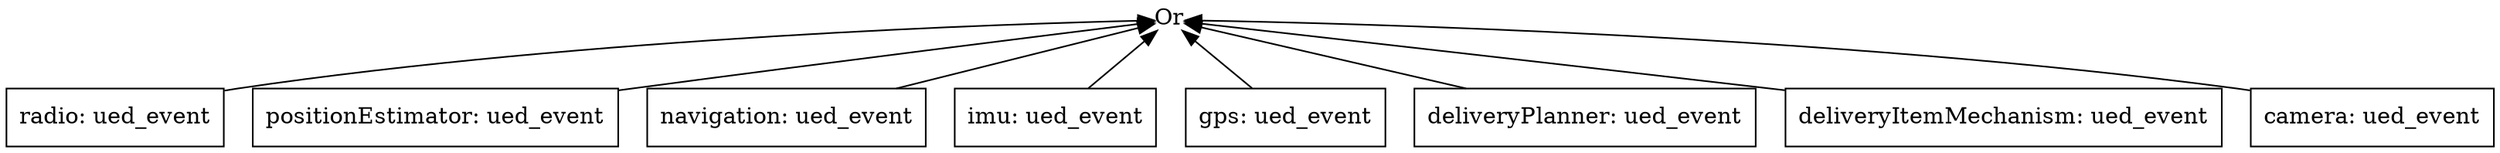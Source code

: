 digraph G {
	graph [esep="+8, +8",
		layout=dot,
		outputorder=edgesfirst,
		overlap=false,
		rankdir=BT,
		sep="+10, +10",
		splines=true
	];
	8	 [height=0,
		image="or.png",
		label=Or,
		margin=0,
		shape=none,
		width=0];
	7	 [label="radio: ued_event",
		shape=box];
	7 -> 8;
	6	 [label="positionEstimator: ued_event",
		shape=box];
	6 -> 8;
	5	 [label="navigation: ued_event",
		shape=box];
	5 -> 8;
	4	 [label="imu: ued_event",
		shape=box];
	4 -> 8;
	3	 [label="gps: ued_event",
		shape=box];
	3 -> 8;
	2	 [label="deliveryPlanner: ued_event",
		shape=box];
	2 -> 8;
	1	 [label="deliveryItemMechanism: ued_event",
		shape=box];
	1 -> 8;
	0	 [label="camera: ued_event",
		shape=box];
	0 -> 8;
}
